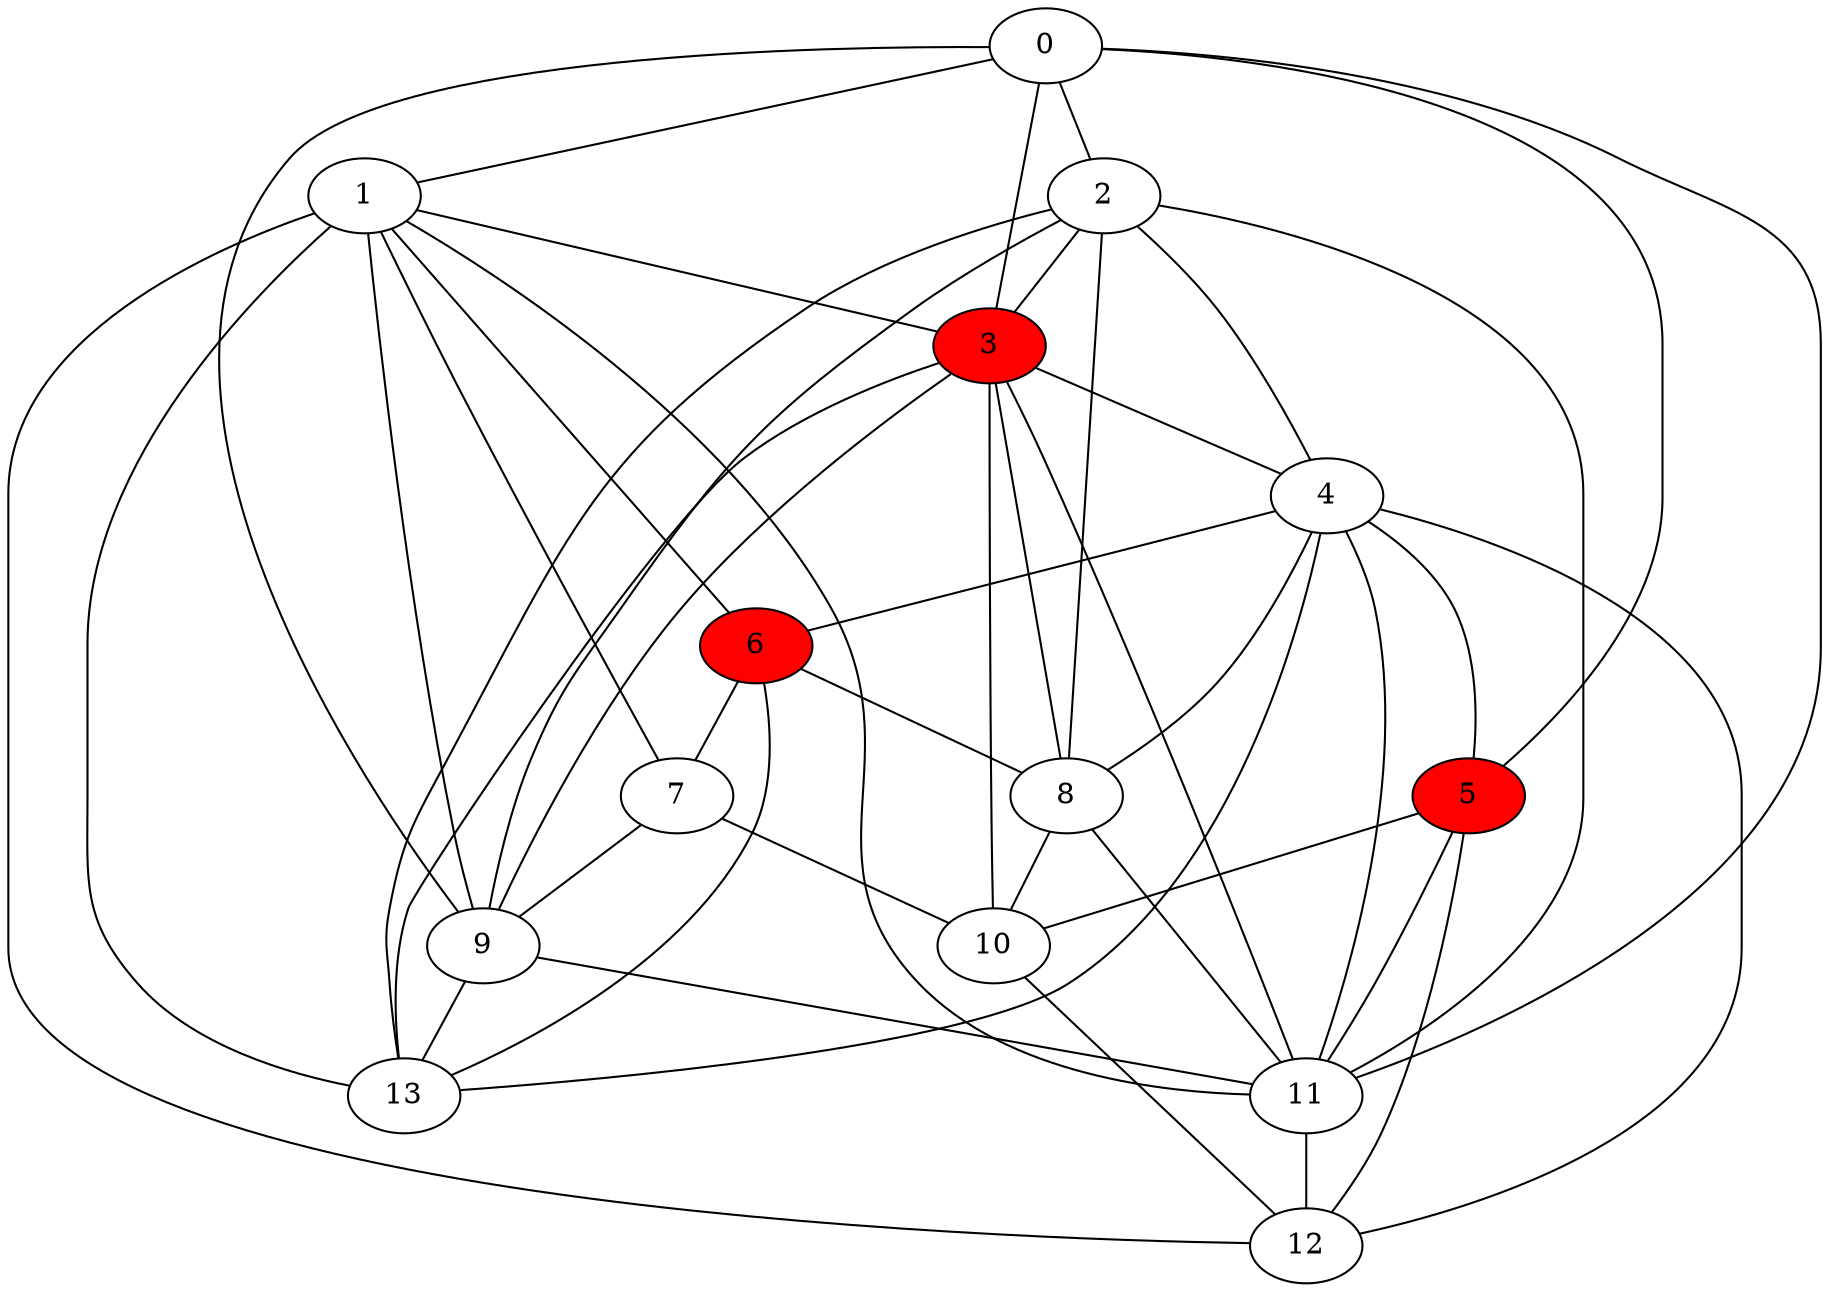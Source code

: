 graph HEU1 {
	0;
	1;
	2;
	3;
	4;
	5;
	6;
	7;
	8;
	9;
	10;
	11;
	12;
	13;
	0 -- 1;
	0 -- 2;
	0 -- 3;
	0 -- 5;
	0 -- 9;
	0 -- 11;
	1 -- 3;
	1 -- 6;
	1 -- 7;
	1 -- 9;
	1 -- 11;
	1 -- 12;
	1 -- 13;
	2 -- 3;
	2 -- 4;
	2 -- 8;
	2 -- 9;
	2 -- 11;
	2 -- 13;
	3 -- 4;
	3 -- 8;
	3 -- 9;
	3 -- 10;
	3 -- 11;
	3 -- 13;
	4 -- 5;
	4 -- 6;
	4 -- 8;
	4 -- 11;
	4 -- 12;
	4 -- 13;
	5 -- 10;
	5 -- 11;
	5 -- 12;
	6 -- 7;
	6 -- 8;
	6 -- 13;
	7 -- 9;
	7 -- 10;
	8 -- 10;
	8 -- 11;
	9 -- 11;
	9 -- 13;
	10 -- 12;
	11 -- 12;
    3 [style=filled, fillcolor=red];
    5 [style=filled, fillcolor=red];
    6 [style=filled, fillcolor=red];
}
